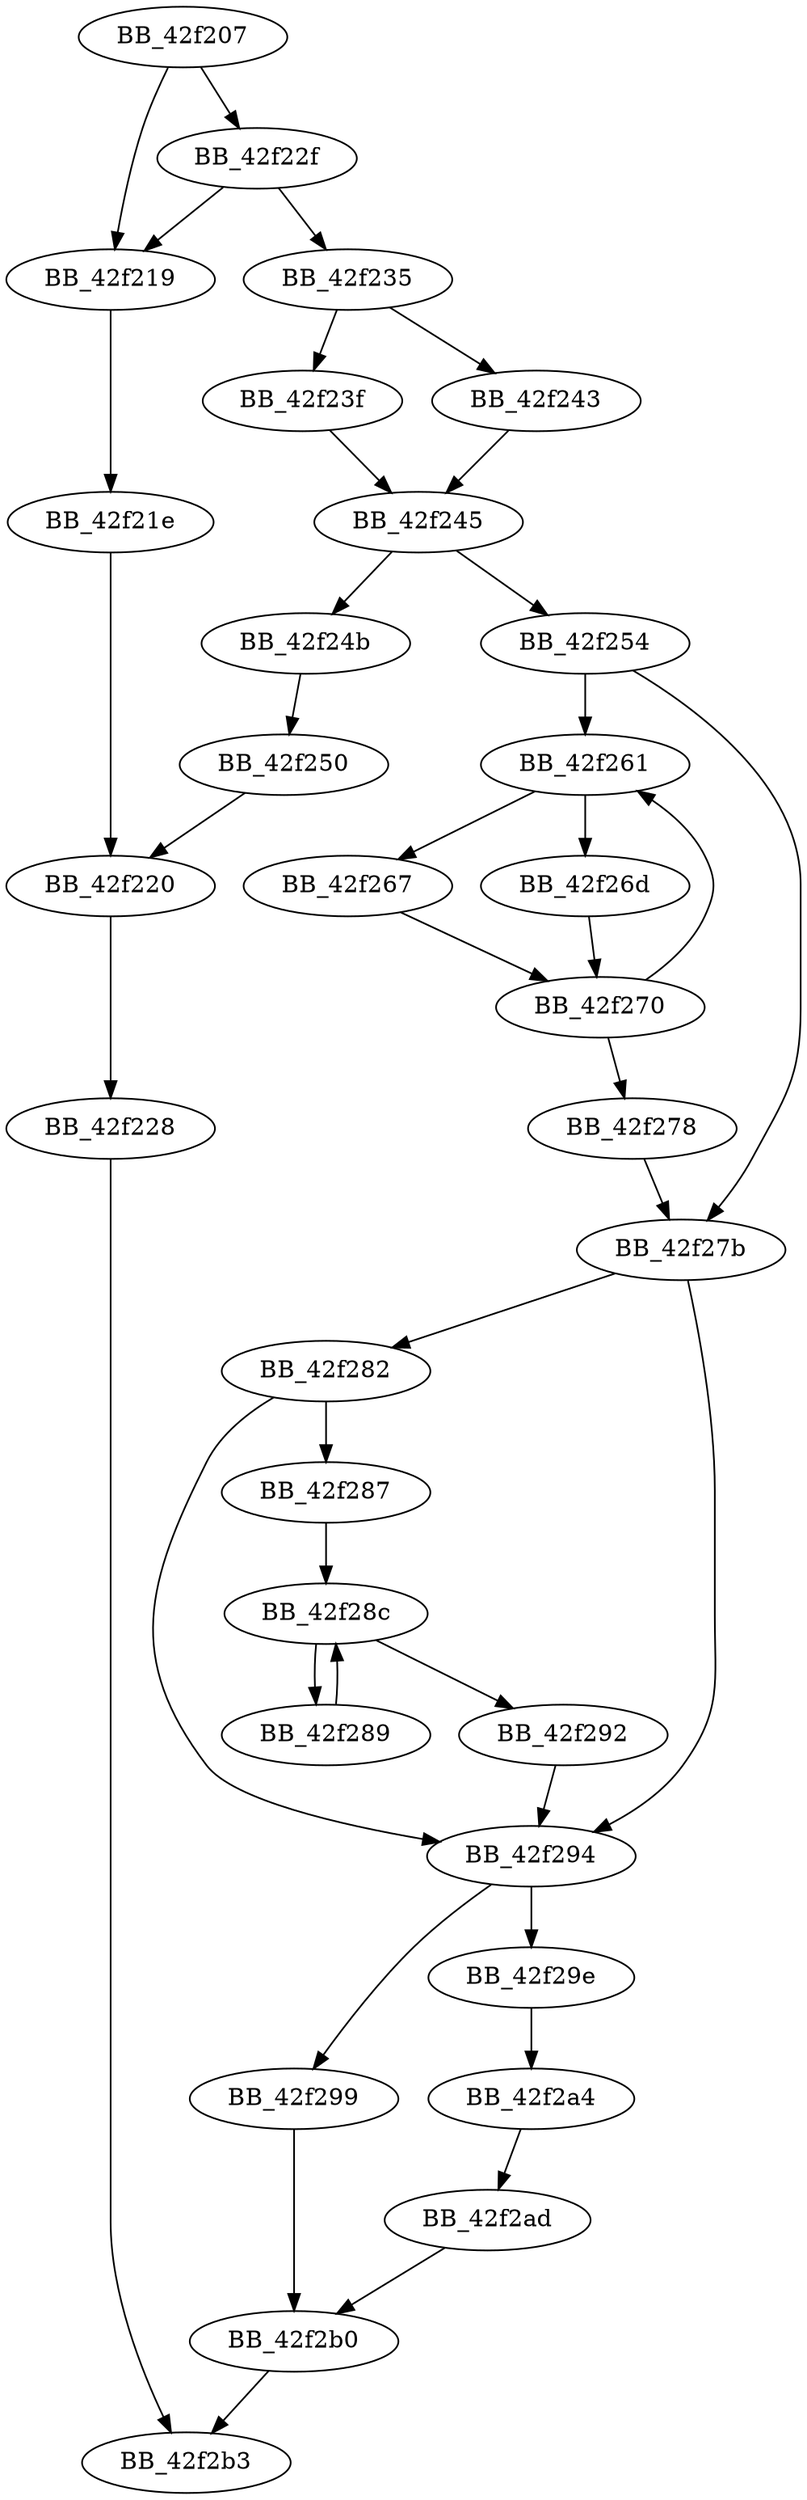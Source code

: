 DiGraph __fptostr{
BB_42f207->BB_42f219
BB_42f207->BB_42f22f
BB_42f219->BB_42f21e
BB_42f21e->BB_42f220
BB_42f220->BB_42f228
BB_42f228->BB_42f2b3
BB_42f22f->BB_42f219
BB_42f22f->BB_42f235
BB_42f235->BB_42f23f
BB_42f235->BB_42f243
BB_42f23f->BB_42f245
BB_42f243->BB_42f245
BB_42f245->BB_42f24b
BB_42f245->BB_42f254
BB_42f24b->BB_42f250
BB_42f250->BB_42f220
BB_42f254->BB_42f261
BB_42f254->BB_42f27b
BB_42f261->BB_42f267
BB_42f261->BB_42f26d
BB_42f267->BB_42f270
BB_42f26d->BB_42f270
BB_42f270->BB_42f261
BB_42f270->BB_42f278
BB_42f278->BB_42f27b
BB_42f27b->BB_42f282
BB_42f27b->BB_42f294
BB_42f282->BB_42f287
BB_42f282->BB_42f294
BB_42f287->BB_42f28c
BB_42f289->BB_42f28c
BB_42f28c->BB_42f289
BB_42f28c->BB_42f292
BB_42f292->BB_42f294
BB_42f294->BB_42f299
BB_42f294->BB_42f29e
BB_42f299->BB_42f2b0
BB_42f29e->BB_42f2a4
BB_42f2a4->BB_42f2ad
BB_42f2ad->BB_42f2b0
BB_42f2b0->BB_42f2b3
}
